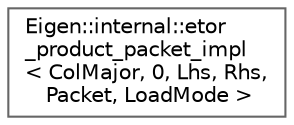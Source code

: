 digraph "类继承关系图"
{
 // LATEX_PDF_SIZE
  bgcolor="transparent";
  edge [fontname=Helvetica,fontsize=10,labelfontname=Helvetica,labelfontsize=10];
  node [fontname=Helvetica,fontsize=10,shape=box,height=0.2,width=0.4];
  rankdir="LR";
  Node0 [id="Node000000",label="Eigen::internal::etor\l_product_packet_impl\l\< ColMajor, 0, Lhs, Rhs,\l Packet, LoadMode \>",height=0.2,width=0.4,color="grey40", fillcolor="white", style="filled",URL="$struct_eigen_1_1internal_1_1etor__product__packet__impl_3_01_col_major_00_010_00_01_lhs_00_01_rh608f8b3bd7848082420c49062c17a738.html",tooltip=" "];
}
